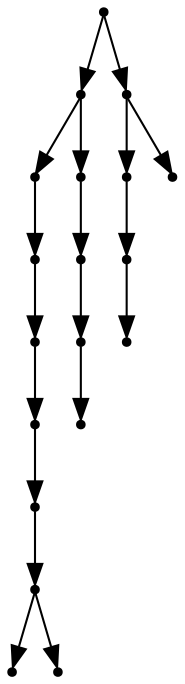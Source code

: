 digraph {
  18 [shape=point];
  12 [shape=point];
  7 [shape=point];
  6 [shape=point];
  5 [shape=point];
  4 [shape=point];
  3 [shape=point];
  2 [shape=point];
  0 [shape=point];
  1 [shape=point];
  11 [shape=point];
  10 [shape=point];
  9 [shape=point];
  8 [shape=point];
  17 [shape=point];
  15 [shape=point];
  14 [shape=point];
  13 [shape=point];
  16 [shape=point];
18 -> 12;
12 -> 7;
7 -> 6;
6 -> 5;
5 -> 4;
4 -> 3;
3 -> 2;
2 -> 0;
2 -> 1;
12 -> 11;
11 -> 10;
10 -> 9;
9 -> 8;
18 -> 17;
17 -> 15;
15 -> 14;
14 -> 13;
17 -> 16;
}
